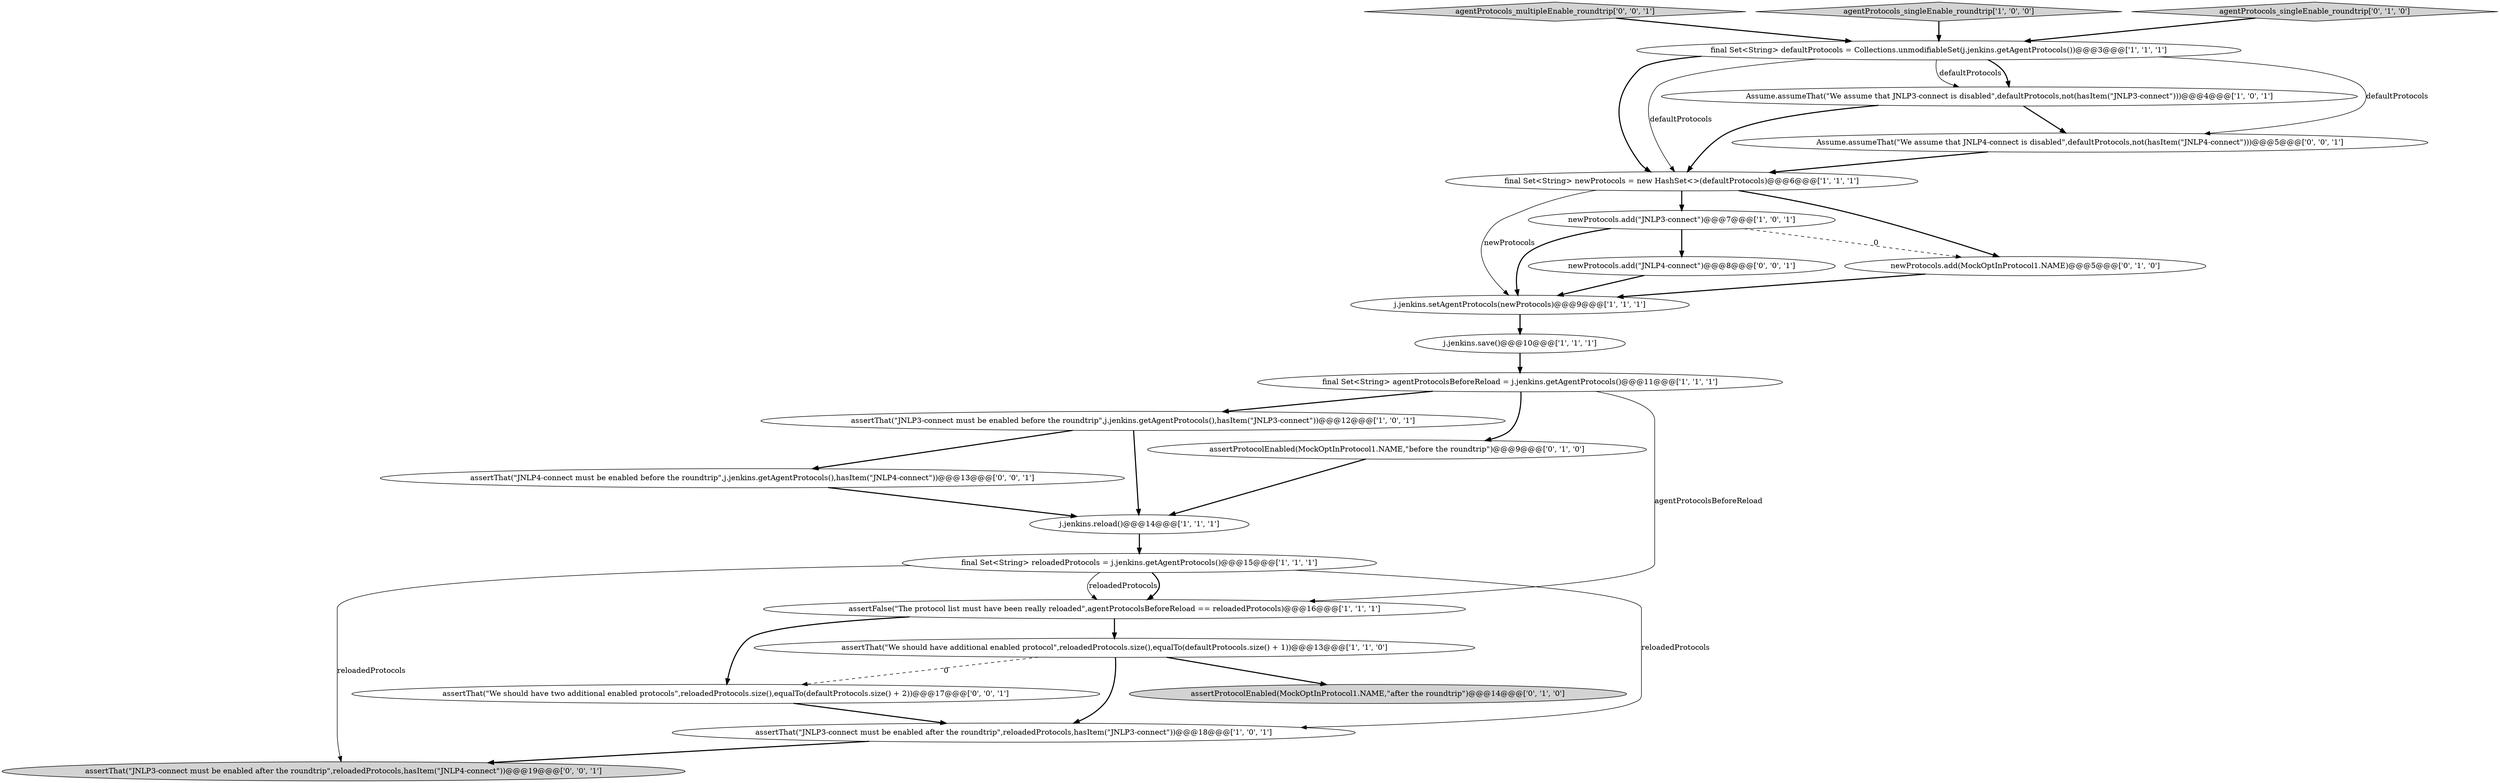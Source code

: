 digraph {
22 [style = filled, label = "assertThat(\"We should have two additional enabled protocols\",reloadedProtocols.size(),equalTo(defaultProtocols.size() + 2))@@@17@@@['0', '0', '1']", fillcolor = white, shape = ellipse image = "AAA0AAABBB3BBB"];
4 [style = filled, label = "assertThat(\"JNLP3-connect must be enabled after the roundtrip\",reloadedProtocols,hasItem(\"JNLP3-connect\"))@@@18@@@['1', '0', '1']", fillcolor = white, shape = ellipse image = "AAA0AAABBB1BBB"];
6 [style = filled, label = "final Set<String> agentProtocolsBeforeReload = j.jenkins.getAgentProtocols()@@@11@@@['1', '1', '1']", fillcolor = white, shape = ellipse image = "AAA0AAABBB1BBB"];
10 [style = filled, label = "final Set<String> defaultProtocols = Collections.unmodifiableSet(j.jenkins.getAgentProtocols())@@@3@@@['1', '1', '1']", fillcolor = white, shape = ellipse image = "AAA0AAABBB1BBB"];
1 [style = filled, label = "assertThat(\"JNLP3-connect must be enabled before the roundtrip\",j.jenkins.getAgentProtocols(),hasItem(\"JNLP3-connect\"))@@@12@@@['1', '0', '1']", fillcolor = white, shape = ellipse image = "AAA0AAABBB1BBB"];
11 [style = filled, label = "final Set<String> newProtocols = new HashSet<>(defaultProtocols)@@@6@@@['1', '1', '1']", fillcolor = white, shape = ellipse image = "AAA0AAABBB1BBB"];
21 [style = filled, label = "newProtocols.add(\"JNLP4-connect\")@@@8@@@['0', '0', '1']", fillcolor = white, shape = ellipse image = "AAA0AAABBB3BBB"];
16 [style = filled, label = "assertProtocolEnabled(MockOptInProtocol1.NAME,\"before the roundtrip\")@@@9@@@['0', '1', '0']", fillcolor = white, shape = ellipse image = "AAA0AAABBB2BBB"];
5 [style = filled, label = "j.jenkins.save()@@@10@@@['1', '1', '1']", fillcolor = white, shape = ellipse image = "AAA0AAABBB1BBB"];
17 [style = filled, label = "assertProtocolEnabled(MockOptInProtocol1.NAME,\"after the roundtrip\")@@@14@@@['0', '1', '0']", fillcolor = lightgray, shape = ellipse image = "AAA0AAABBB2BBB"];
9 [style = filled, label = "assertFalse(\"The protocol list must have been really reloaded\",agentProtocolsBeforeReload == reloadedProtocols)@@@16@@@['1', '1', '1']", fillcolor = white, shape = ellipse image = "AAA0AAABBB1BBB"];
23 [style = filled, label = "agentProtocols_multipleEnable_roundtrip['0', '0', '1']", fillcolor = lightgray, shape = diamond image = "AAA0AAABBB3BBB"];
8 [style = filled, label = "assertThat(\"We should have additional enabled protocol\",reloadedProtocols.size(),equalTo(defaultProtocols.size() + 1))@@@13@@@['1', '1', '0']", fillcolor = white, shape = ellipse image = "AAA0AAABBB1BBB"];
7 [style = filled, label = "j.jenkins.reload()@@@14@@@['1', '1', '1']", fillcolor = white, shape = ellipse image = "AAA0AAABBB1BBB"];
0 [style = filled, label = "j.jenkins.setAgentProtocols(newProtocols)@@@9@@@['1', '1', '1']", fillcolor = white, shape = ellipse image = "AAA0AAABBB1BBB"];
2 [style = filled, label = "final Set<String> reloadedProtocols = j.jenkins.getAgentProtocols()@@@15@@@['1', '1', '1']", fillcolor = white, shape = ellipse image = "AAA0AAABBB1BBB"];
12 [style = filled, label = "newProtocols.add(\"JNLP3-connect\")@@@7@@@['1', '0', '1']", fillcolor = white, shape = ellipse image = "AAA0AAABBB1BBB"];
3 [style = filled, label = "Assume.assumeThat(\"We assume that JNLP3-connect is disabled\",defaultProtocols,not(hasItem(\"JNLP3-connect\")))@@@4@@@['1', '0', '1']", fillcolor = white, shape = ellipse image = "AAA0AAABBB1BBB"];
19 [style = filled, label = "assertThat(\"JNLP3-connect must be enabled after the roundtrip\",reloadedProtocols,hasItem(\"JNLP4-connect\"))@@@19@@@['0', '0', '1']", fillcolor = lightgray, shape = ellipse image = "AAA0AAABBB3BBB"];
13 [style = filled, label = "agentProtocols_singleEnable_roundtrip['1', '0', '0']", fillcolor = lightgray, shape = diamond image = "AAA0AAABBB1BBB"];
18 [style = filled, label = "assertThat(\"JNLP4-connect must be enabled before the roundtrip\",j.jenkins.getAgentProtocols(),hasItem(\"JNLP4-connect\"))@@@13@@@['0', '0', '1']", fillcolor = white, shape = ellipse image = "AAA0AAABBB3BBB"];
20 [style = filled, label = "Assume.assumeThat(\"We assume that JNLP4-connect is disabled\",defaultProtocols,not(hasItem(\"JNLP4-connect\")))@@@5@@@['0', '0', '1']", fillcolor = white, shape = ellipse image = "AAA0AAABBB3BBB"];
14 [style = filled, label = "agentProtocols_singleEnable_roundtrip['0', '1', '0']", fillcolor = lightgray, shape = diamond image = "AAA0AAABBB2BBB"];
15 [style = filled, label = "newProtocols.add(MockOptInProtocol1.NAME)@@@5@@@['0', '1', '0']", fillcolor = white, shape = ellipse image = "AAA1AAABBB2BBB"];
9->22 [style = bold, label=""];
12->0 [style = bold, label=""];
2->19 [style = solid, label="reloadedProtocols"];
3->11 [style = bold, label=""];
11->12 [style = bold, label=""];
8->4 [style = bold, label=""];
23->10 [style = bold, label=""];
2->4 [style = solid, label="reloadedProtocols"];
10->3 [style = solid, label="defaultProtocols"];
12->21 [style = bold, label=""];
1->18 [style = bold, label=""];
10->11 [style = bold, label=""];
11->15 [style = bold, label=""];
8->17 [style = bold, label=""];
6->9 [style = solid, label="agentProtocolsBeforeReload"];
2->9 [style = solid, label="reloadedProtocols"];
3->20 [style = bold, label=""];
10->3 [style = bold, label=""];
10->20 [style = solid, label="defaultProtocols"];
6->16 [style = bold, label=""];
10->11 [style = solid, label="defaultProtocols"];
2->9 [style = bold, label=""];
15->0 [style = bold, label=""];
4->19 [style = bold, label=""];
11->0 [style = solid, label="newProtocols"];
12->15 [style = dashed, label="0"];
22->4 [style = bold, label=""];
16->7 [style = bold, label=""];
1->7 [style = bold, label=""];
0->5 [style = bold, label=""];
9->8 [style = bold, label=""];
13->10 [style = bold, label=""];
14->10 [style = bold, label=""];
21->0 [style = bold, label=""];
6->1 [style = bold, label=""];
18->7 [style = bold, label=""];
5->6 [style = bold, label=""];
8->22 [style = dashed, label="0"];
20->11 [style = bold, label=""];
7->2 [style = bold, label=""];
}
